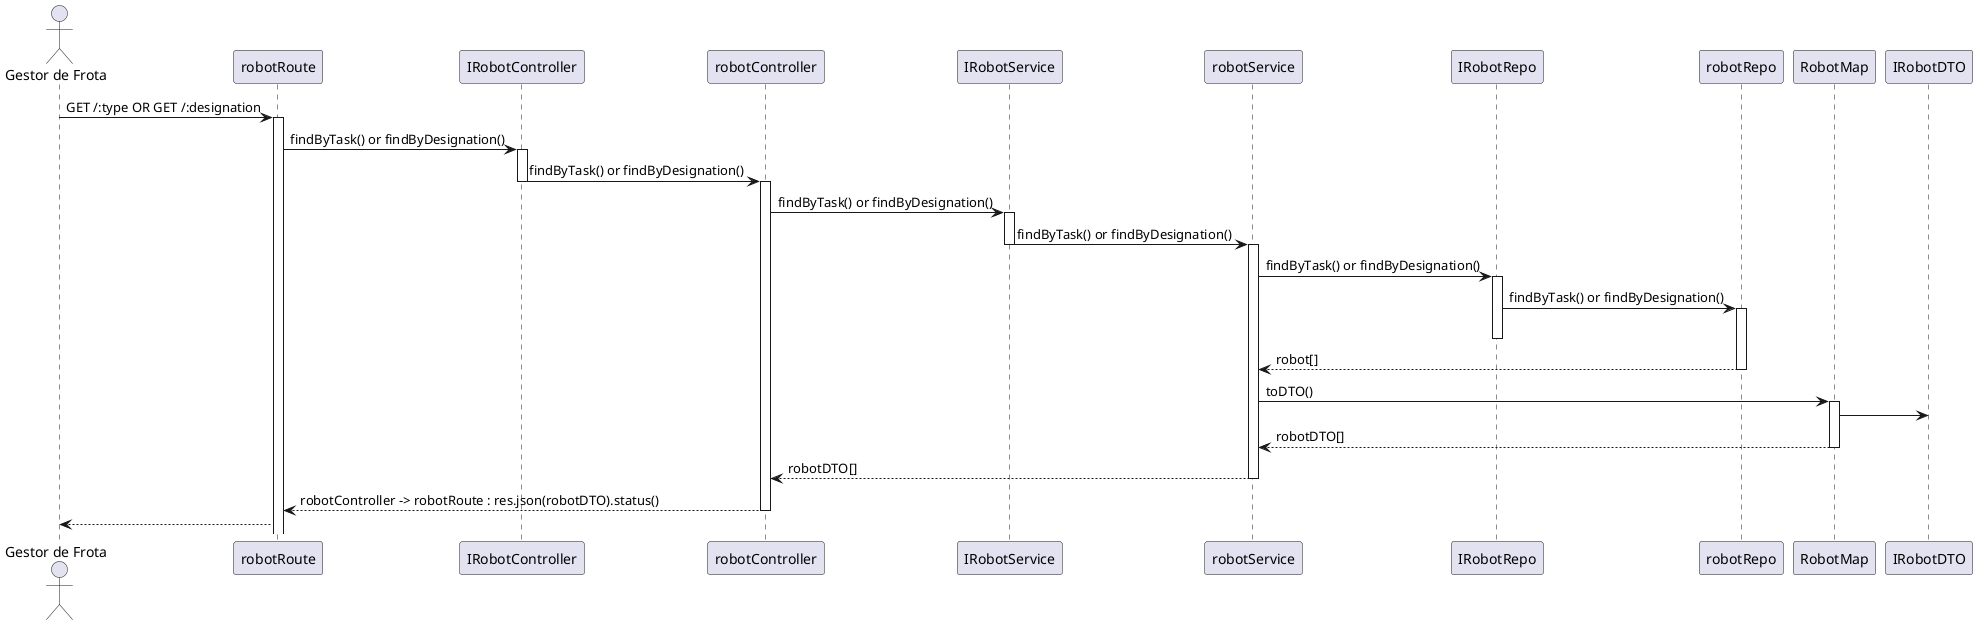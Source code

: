 @startuml
'https://plantuml.com/sequence-diagram

actor User as "Gestor de Frota"
participant robotRoute
participant IRobotController
participant robotController
participant IRobotService
participant robotService
participant IRobotRepo
participant robotRepo
participant RobotMap
participant IRobotDTO

User -> robotRoute : GET /:type OR GET /:designation
activate robotRoute
robotRoute -> IRobotController : findByTask() or findByDesignation()
activate IRobotController
IRobotController -> robotController :  findByTask() or findByDesignation()
deactivate IRobotController
activate robotController
robotController -> IRobotService :  findByTask() or findByDesignation()
activate IRobotService
IRobotService -> robotService :  findByTask() or findByDesignation()
deactivate IRobotService
activate robotService
robotService -> IRobotRepo : findByTask() or findByDesignation()
activate IRobotRepo
IRobotRepo -> robotRepo : findByTask() or findByDesignation()
activate robotRepo
deactivate IRobotRepo
robotRepo --> robotService : robot[]
deactivate robotRepo
robotService -> RobotMap : toDTO()
activate RobotMap
RobotMap -> IRobotDTO
RobotMap --> robotService : robotDTO[]
deactivate RobotMap
robotService --> robotController: robotDTO[]
deactivate robotService
robotController --> robotRoute: robotController -> robotRoute : res.json(robotDTO).status()
deactivate robotController
robotRoute --> User
@enduml
